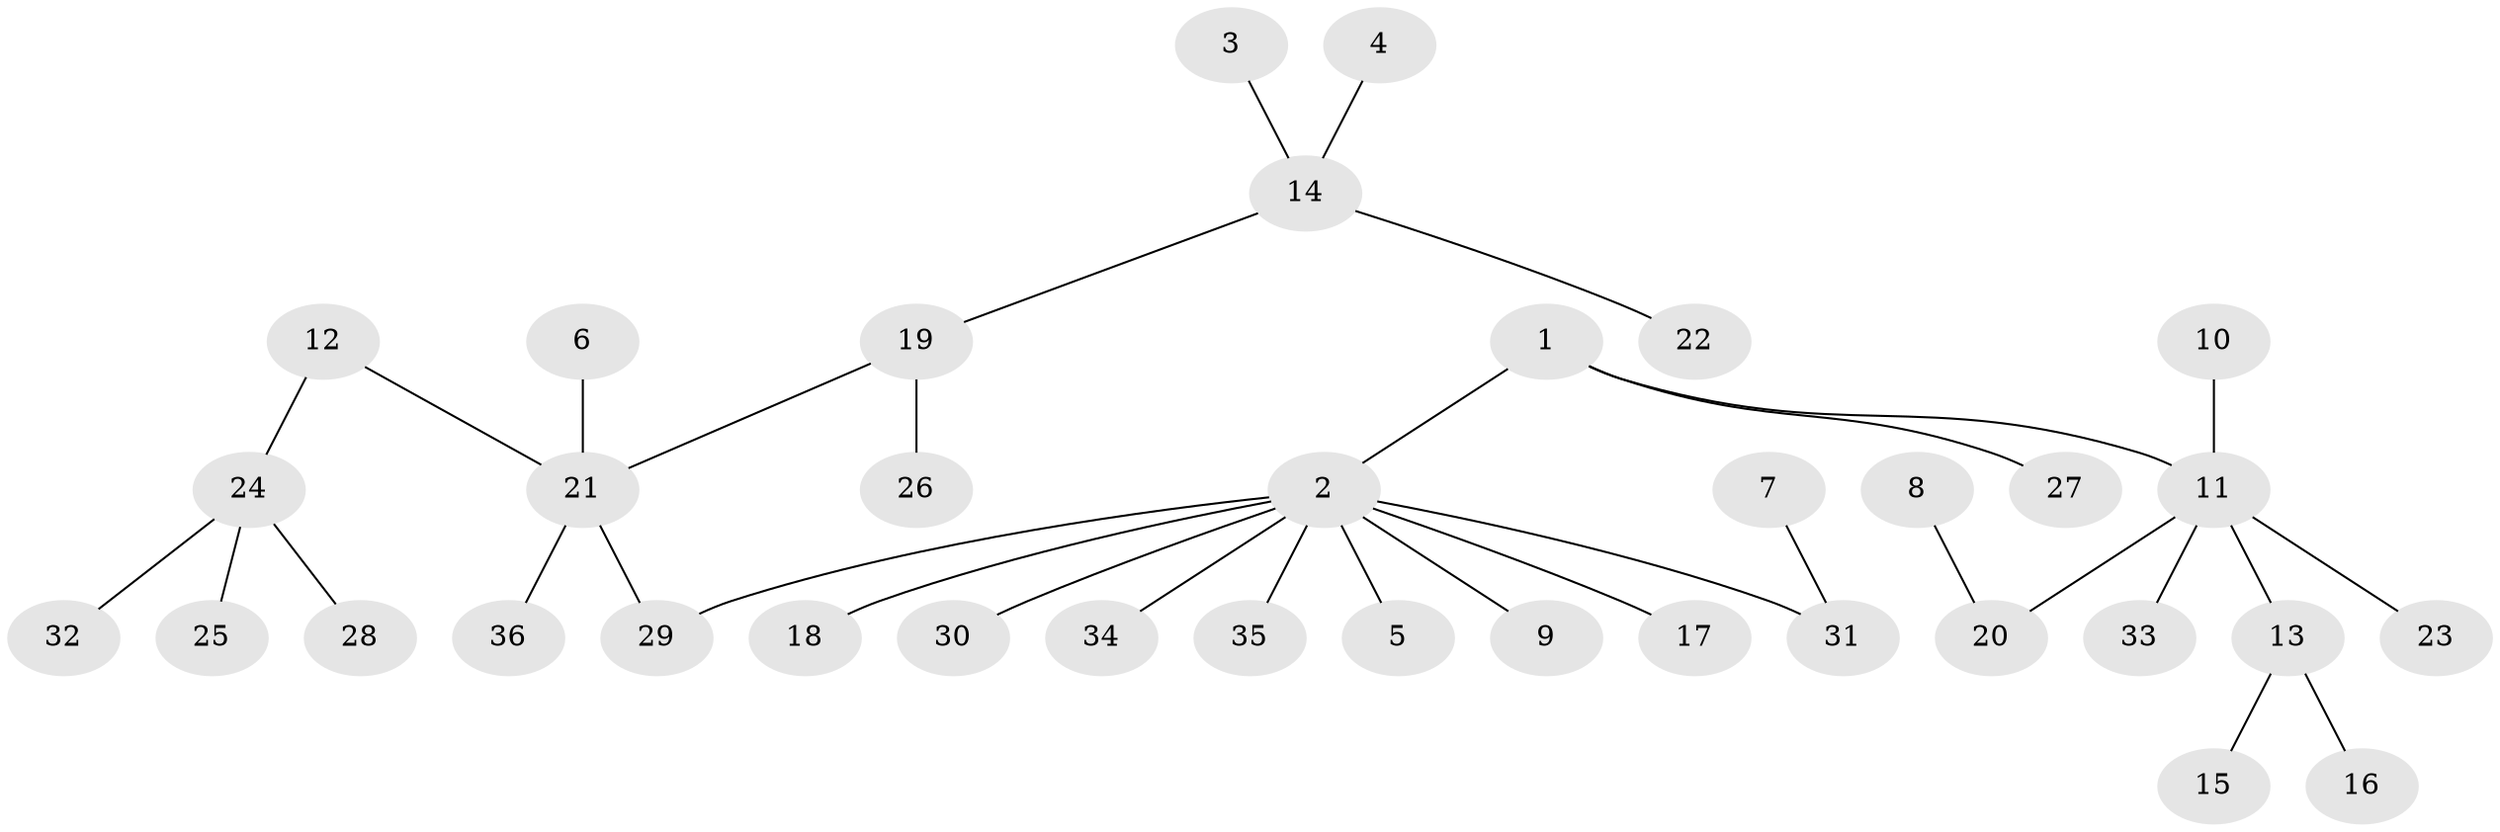 // original degree distribution, {7: 0.028169014084507043, 3: 0.15492957746478872, 4: 0.056338028169014086, 2: 0.2112676056338028, 1: 0.5211267605633803, 5: 0.028169014084507043}
// Generated by graph-tools (version 1.1) at 2025/50/03/09/25 03:50:19]
// undirected, 36 vertices, 35 edges
graph export_dot {
graph [start="1"]
  node [color=gray90,style=filled];
  1;
  2;
  3;
  4;
  5;
  6;
  7;
  8;
  9;
  10;
  11;
  12;
  13;
  14;
  15;
  16;
  17;
  18;
  19;
  20;
  21;
  22;
  23;
  24;
  25;
  26;
  27;
  28;
  29;
  30;
  31;
  32;
  33;
  34;
  35;
  36;
  1 -- 2 [weight=1.0];
  1 -- 11 [weight=1.0];
  1 -- 27 [weight=1.0];
  2 -- 5 [weight=1.0];
  2 -- 9 [weight=1.0];
  2 -- 17 [weight=1.0];
  2 -- 18 [weight=1.0];
  2 -- 29 [weight=1.0];
  2 -- 30 [weight=1.0];
  2 -- 31 [weight=1.0];
  2 -- 34 [weight=1.0];
  2 -- 35 [weight=1.0];
  3 -- 14 [weight=1.0];
  4 -- 14 [weight=1.0];
  6 -- 21 [weight=1.0];
  7 -- 31 [weight=1.0];
  8 -- 20 [weight=1.0];
  10 -- 11 [weight=1.0];
  11 -- 13 [weight=1.0];
  11 -- 20 [weight=1.0];
  11 -- 23 [weight=1.0];
  11 -- 33 [weight=1.0];
  12 -- 21 [weight=1.0];
  12 -- 24 [weight=1.0];
  13 -- 15 [weight=1.0];
  13 -- 16 [weight=1.0];
  14 -- 19 [weight=1.0];
  14 -- 22 [weight=1.0];
  19 -- 21 [weight=1.0];
  19 -- 26 [weight=1.0];
  21 -- 29 [weight=1.0];
  21 -- 36 [weight=1.0];
  24 -- 25 [weight=1.0];
  24 -- 28 [weight=1.0];
  24 -- 32 [weight=1.0];
}
